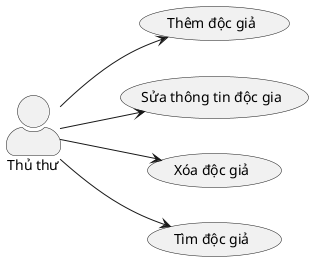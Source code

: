 @startuml
'https://plantuml.com/use-case-diagram
left to right direction
skinparam actorStyle awesome

:Thủ thư: as User

User --> (Thêm độc giả)
User --> (Sửa thông tin độc gia)
User --> (Xóa độc giả)
User --> (Tìm độc giả)
@enduml